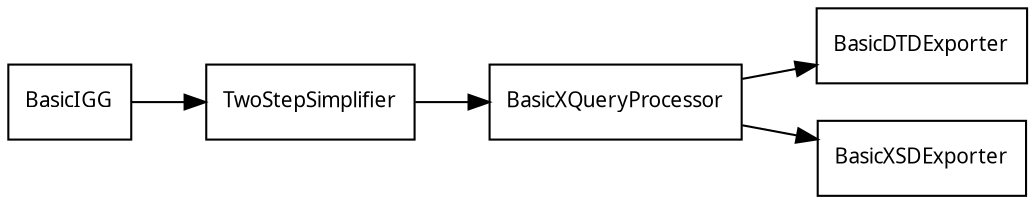 digraph modules_inference {
	node [shape = rectangle, fontname = "TeXGyrePagella-Regular", fontsize = 10];
	edge [fontname = "TeXGyrePagella-Regular", fontsize = 10];
	rankdir = LR;

	BasicIGG
	TwoStepSimplifier
	BasicXQueryProcessor
	BasicDTDExporter
	BasicXSDExporter

	BasicIGG -> TwoStepSimplifier
	TwoStepSimplifier -> BasicXQueryProcessor
	BasicXQueryProcessor -> BasicDTDExporter
	BasicXQueryProcessor -> BasicXSDExporter
}
